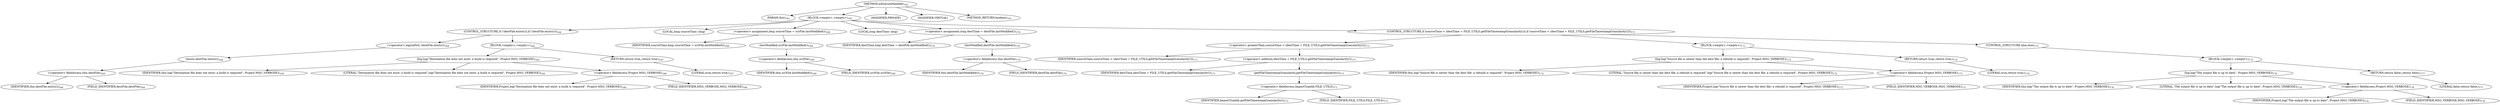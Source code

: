 digraph "isExecuteNeeded" {  
"204" [label = <(METHOD,isExecuteNeeded)<SUB>163</SUB>> ]
"16" [label = <(PARAM,this)<SUB>163</SUB>> ]
"205" [label = <(BLOCK,&lt;empty&gt;,&lt;empty&gt;)<SUB>163</SUB>> ]
"206" [label = <(CONTROL_STRUCTURE,if (!destFile.exists()),if (!destFile.exists()))<SUB>164</SUB>> ]
"207" [label = <(&lt;operator&gt;.logicalNot,!destFile.exists())<SUB>164</SUB>> ]
"208" [label = <(exists,destFile.exists())<SUB>164</SUB>> ]
"209" [label = <(&lt;operator&gt;.fieldAccess,this.destFile)<SUB>164</SUB>> ]
"210" [label = <(IDENTIFIER,this,destFile.exists())<SUB>164</SUB>> ]
"211" [label = <(FIELD_IDENTIFIER,destFile,destFile)<SUB>164</SUB>> ]
"212" [label = <(BLOCK,&lt;empty&gt;,&lt;empty&gt;)<SUB>164</SUB>> ]
"213" [label = <(log,log(&quot;Destination file does not exist: a build is required&quot;, Project.MSG_VERBOSE))<SUB>165</SUB>> ]
"15" [label = <(IDENTIFIER,this,log(&quot;Destination file does not exist: a build is required&quot;, Project.MSG_VERBOSE))<SUB>165</SUB>> ]
"214" [label = <(LITERAL,&quot;Destination file does not exist: a build is required&quot;,log(&quot;Destination file does not exist: a build is required&quot;, Project.MSG_VERBOSE))<SUB>165</SUB>> ]
"215" [label = <(&lt;operator&gt;.fieldAccess,Project.MSG_VERBOSE)<SUB>166</SUB>> ]
"216" [label = <(IDENTIFIER,Project,log(&quot;Destination file does not exist: a build is required&quot;, Project.MSG_VERBOSE))<SUB>166</SUB>> ]
"217" [label = <(FIELD_IDENTIFIER,MSG_VERBOSE,MSG_VERBOSE)<SUB>166</SUB>> ]
"218" [label = <(RETURN,return true;,return true;)<SUB>167</SUB>> ]
"219" [label = <(LITERAL,true,return true;)<SUB>167</SUB>> ]
"220" [label = <(LOCAL,long sourceTime: long)> ]
"221" [label = <(&lt;operator&gt;.assignment,long sourceTime = srcFile.lastModified())<SUB>169</SUB>> ]
"222" [label = <(IDENTIFIER,sourceTime,long sourceTime = srcFile.lastModified())<SUB>169</SUB>> ]
"223" [label = <(lastModified,srcFile.lastModified())<SUB>169</SUB>> ]
"224" [label = <(&lt;operator&gt;.fieldAccess,this.srcFile)<SUB>169</SUB>> ]
"225" [label = <(IDENTIFIER,this,srcFile.lastModified())<SUB>169</SUB>> ]
"226" [label = <(FIELD_IDENTIFIER,srcFile,srcFile)<SUB>169</SUB>> ]
"227" [label = <(LOCAL,long destTime: long)> ]
"228" [label = <(&lt;operator&gt;.assignment,long destTime = destFile.lastModified())<SUB>170</SUB>> ]
"229" [label = <(IDENTIFIER,destTime,long destTime = destFile.lastModified())<SUB>170</SUB>> ]
"230" [label = <(lastModified,destFile.lastModified())<SUB>170</SUB>> ]
"231" [label = <(&lt;operator&gt;.fieldAccess,this.destFile)<SUB>170</SUB>> ]
"232" [label = <(IDENTIFIER,this,destFile.lastModified())<SUB>170</SUB>> ]
"233" [label = <(FIELD_IDENTIFIER,destFile,destFile)<SUB>170</SUB>> ]
"234" [label = <(CONTROL_STRUCTURE,if (sourceTime &gt; (destTime + FILE_UTILS.getFileTimestampGranularity())),if (sourceTime &gt; (destTime + FILE_UTILS.getFileTimestampGranularity())))<SUB>171</SUB>> ]
"235" [label = <(&lt;operator&gt;.greaterThan,sourceTime &gt; (destTime + FILE_UTILS.getFileTimestampGranularity()))<SUB>171</SUB>> ]
"236" [label = <(IDENTIFIER,sourceTime,sourceTime &gt; (destTime + FILE_UTILS.getFileTimestampGranularity()))<SUB>171</SUB>> ]
"237" [label = <(&lt;operator&gt;.addition,destTime + FILE_UTILS.getFileTimestampGranularity())<SUB>171</SUB>> ]
"238" [label = <(IDENTIFIER,destTime,destTime + FILE_UTILS.getFileTimestampGranularity())<SUB>171</SUB>> ]
"239" [label = <(getFileTimestampGranularity,getFileTimestampGranularity())<SUB>171</SUB>> ]
"240" [label = <(&lt;operator&gt;.fieldAccess,ImportTypelib.FILE_UTILS)<SUB>171</SUB>> ]
"241" [label = <(IDENTIFIER,ImportTypelib,getFileTimestampGranularity())<SUB>171</SUB>> ]
"242" [label = <(FIELD_IDENTIFIER,FILE_UTILS,FILE_UTILS)<SUB>171</SUB>> ]
"243" [label = <(BLOCK,&lt;empty&gt;,&lt;empty&gt;)<SUB>171</SUB>> ]
"244" [label = <(log,log(&quot;Source file is newer than the dest file: a rebuild is required&quot;, Project.MSG_VERBOSE))<SUB>172</SUB>> ]
"17" [label = <(IDENTIFIER,this,log(&quot;Source file is newer than the dest file: a rebuild is required&quot;, Project.MSG_VERBOSE))<SUB>172</SUB>> ]
"245" [label = <(LITERAL,&quot;Source file is newer than the dest file: a rebuild is required&quot;,log(&quot;Source file is newer than the dest file: a rebuild is required&quot;, Project.MSG_VERBOSE))<SUB>172</SUB>> ]
"246" [label = <(&lt;operator&gt;.fieldAccess,Project.MSG_VERBOSE)<SUB>173</SUB>> ]
"247" [label = <(IDENTIFIER,Project,log(&quot;Source file is newer than the dest file: a rebuild is required&quot;, Project.MSG_VERBOSE))<SUB>173</SUB>> ]
"248" [label = <(FIELD_IDENTIFIER,MSG_VERBOSE,MSG_VERBOSE)<SUB>173</SUB>> ]
"249" [label = <(RETURN,return true;,return true;)<SUB>174</SUB>> ]
"250" [label = <(LITERAL,true,return true;)<SUB>174</SUB>> ]
"251" [label = <(CONTROL_STRUCTURE,else,else)<SUB>175</SUB>> ]
"252" [label = <(BLOCK,&lt;empty&gt;,&lt;empty&gt;)<SUB>175</SUB>> ]
"253" [label = <(log,log(&quot;The output file is up to date&quot;, Project.MSG_VERBOSE))<SUB>176</SUB>> ]
"18" [label = <(IDENTIFIER,this,log(&quot;The output file is up to date&quot;, Project.MSG_VERBOSE))<SUB>176</SUB>> ]
"254" [label = <(LITERAL,&quot;The output file is up to date&quot;,log(&quot;The output file is up to date&quot;, Project.MSG_VERBOSE))<SUB>176</SUB>> ]
"255" [label = <(&lt;operator&gt;.fieldAccess,Project.MSG_VERBOSE)<SUB>176</SUB>> ]
"256" [label = <(IDENTIFIER,Project,log(&quot;The output file is up to date&quot;, Project.MSG_VERBOSE))<SUB>176</SUB>> ]
"257" [label = <(FIELD_IDENTIFIER,MSG_VERBOSE,MSG_VERBOSE)<SUB>176</SUB>> ]
"258" [label = <(RETURN,return false;,return false;)<SUB>177</SUB>> ]
"259" [label = <(LITERAL,false,return false;)<SUB>177</SUB>> ]
"260" [label = <(MODIFIER,PRIVATE)> ]
"261" [label = <(MODIFIER,VIRTUAL)> ]
"262" [label = <(METHOD_RETURN,boolean)<SUB>163</SUB>> ]
  "204" -> "16" 
  "204" -> "205" 
  "204" -> "260" 
  "204" -> "261" 
  "204" -> "262" 
  "205" -> "206" 
  "205" -> "220" 
  "205" -> "221" 
  "205" -> "227" 
  "205" -> "228" 
  "205" -> "234" 
  "206" -> "207" 
  "206" -> "212" 
  "207" -> "208" 
  "208" -> "209" 
  "209" -> "210" 
  "209" -> "211" 
  "212" -> "213" 
  "212" -> "218" 
  "213" -> "15" 
  "213" -> "214" 
  "213" -> "215" 
  "215" -> "216" 
  "215" -> "217" 
  "218" -> "219" 
  "221" -> "222" 
  "221" -> "223" 
  "223" -> "224" 
  "224" -> "225" 
  "224" -> "226" 
  "228" -> "229" 
  "228" -> "230" 
  "230" -> "231" 
  "231" -> "232" 
  "231" -> "233" 
  "234" -> "235" 
  "234" -> "243" 
  "234" -> "251" 
  "235" -> "236" 
  "235" -> "237" 
  "237" -> "238" 
  "237" -> "239" 
  "239" -> "240" 
  "240" -> "241" 
  "240" -> "242" 
  "243" -> "244" 
  "243" -> "249" 
  "244" -> "17" 
  "244" -> "245" 
  "244" -> "246" 
  "246" -> "247" 
  "246" -> "248" 
  "249" -> "250" 
  "251" -> "252" 
  "252" -> "253" 
  "252" -> "258" 
  "253" -> "18" 
  "253" -> "254" 
  "253" -> "255" 
  "255" -> "256" 
  "255" -> "257" 
  "258" -> "259" 
}
